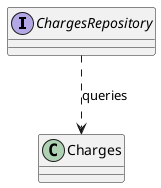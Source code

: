 
@startuml
interface ChargesRepository {
}

class Charges {
}

ChargesRepository ..> Charges : queries

@enduml
